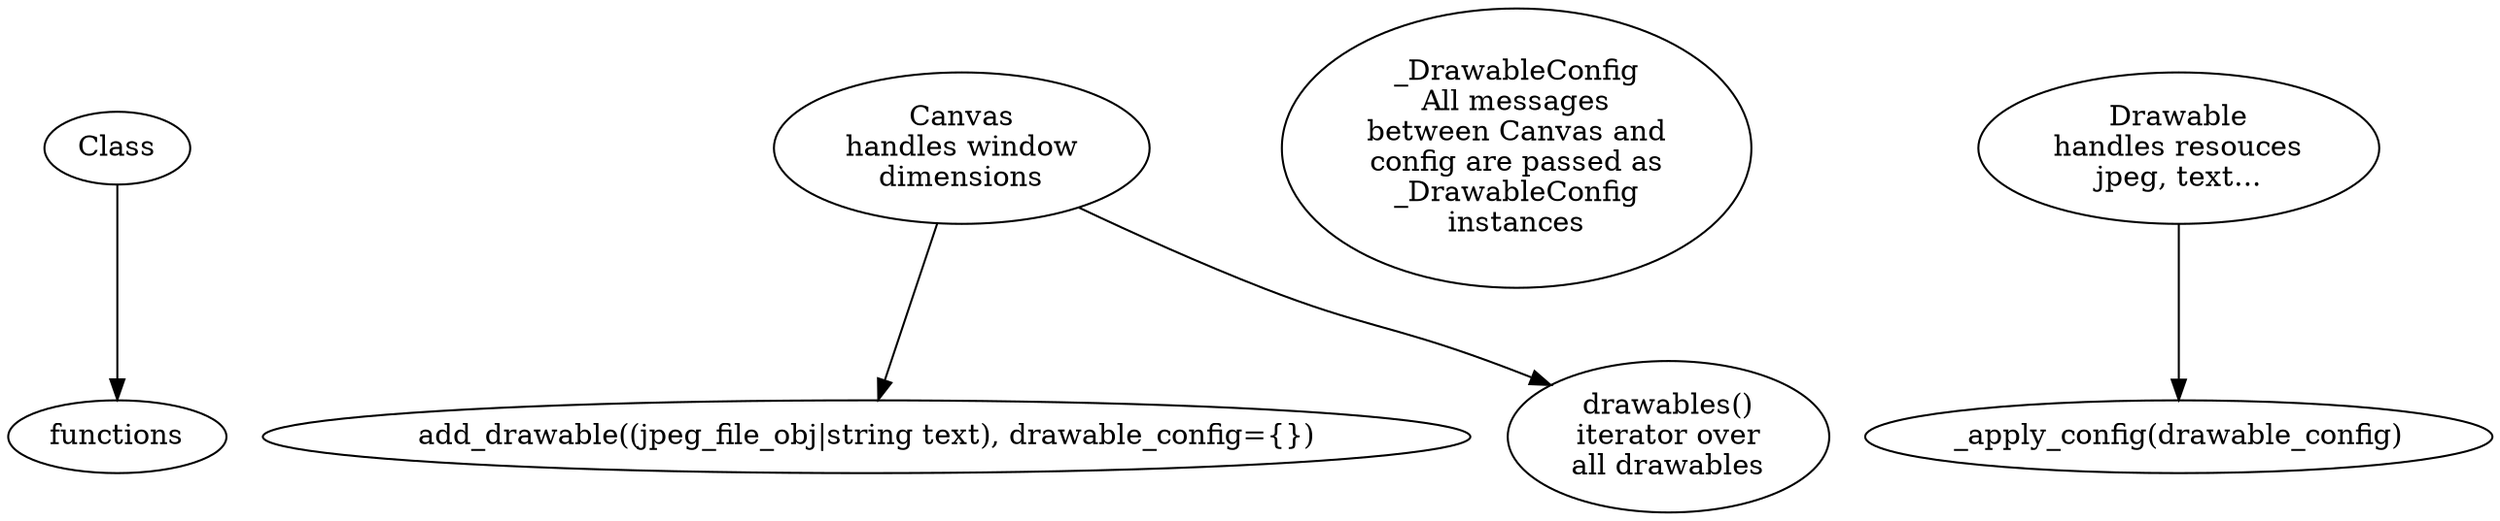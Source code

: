 digraph {
    Class -> functions

    Canvas [label="Canvas\nhandles window\ndimensions"]
    add_drawable [label="add_drawable((jpeg_file_obj|string text), drawable_config={})"]
    drawables [label="drawables()\niterator over\nall drawables"]

    Canvas -> add_drawable
    Canvas -> drawables


    _DrawableConfig [label="_DrawableConfig\nAll messages\nbetween Canvas and\nconfig are passed as\n_DrawableConfig\n\
instances"]


    Drawable [label="Drawable\nhandles resouces\njpeg, text..."]
    _apply_config [label="_apply_config(drawable_config)"]

    Drawable -> _apply_config
}